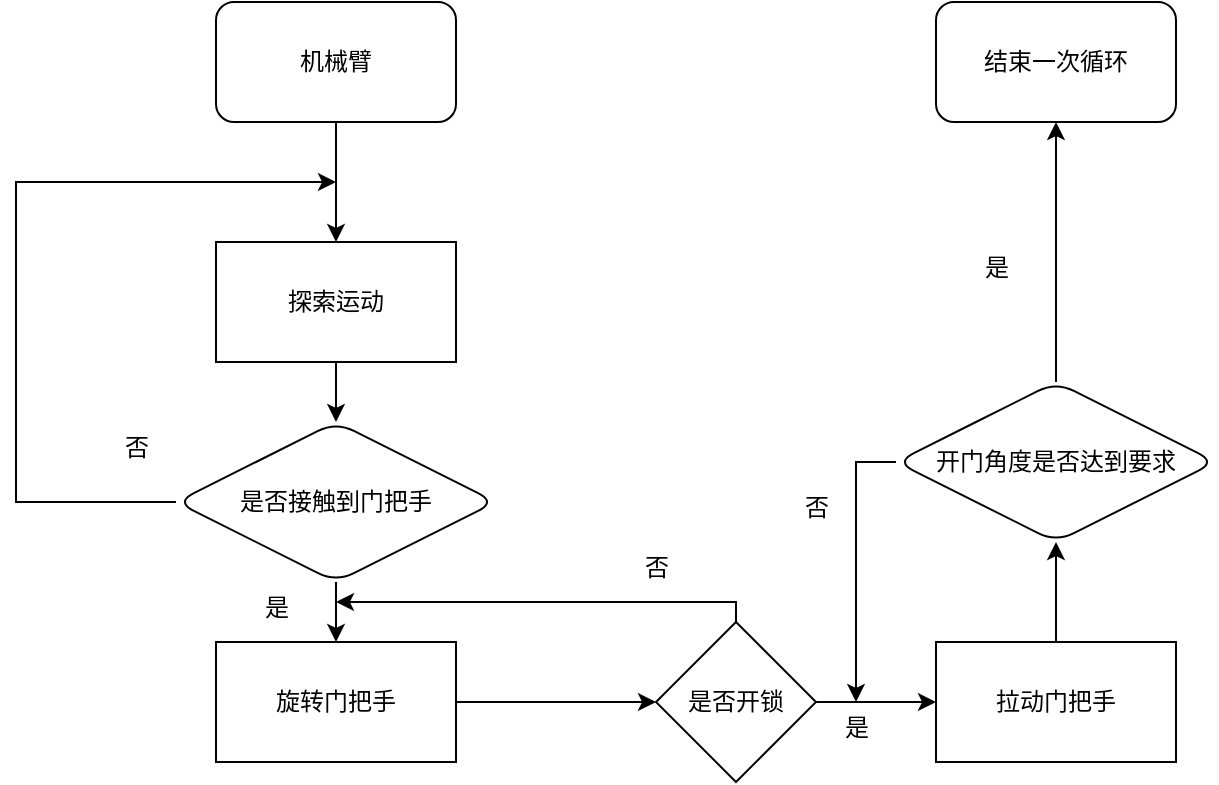 <mxfile version="21.2.3" type="github">
  <diagram name="第 1 页" id="FzipwMltVwUrORJ1u5Cr">
    <mxGraphModel dx="794" dy="508" grid="1" gridSize="10" guides="1" tooltips="1" connect="1" arrows="1" fold="1" page="1" pageScale="1" pageWidth="827" pageHeight="1169" math="0" shadow="0">
      <root>
        <mxCell id="0" />
        <mxCell id="1" parent="0" />
        <mxCell id="05DkX0E72e1qJp_WBwRm-12" value="" style="edgeStyle=orthogonalEdgeStyle;rounded=0;orthogonalLoop=1;jettySize=auto;html=1;" edge="1" parent="1" source="05DkX0E72e1qJp_WBwRm-1" target="05DkX0E72e1qJp_WBwRm-11">
          <mxGeometry relative="1" as="geometry" />
        </mxCell>
        <mxCell id="05DkX0E72e1qJp_WBwRm-1" value="机械臂" style="rounded=1;whiteSpace=wrap;html=1;" vertex="1" parent="1">
          <mxGeometry x="300" y="100" width="120" height="60" as="geometry" />
        </mxCell>
        <mxCell id="05DkX0E72e1qJp_WBwRm-15" style="edgeStyle=orthogonalEdgeStyle;rounded=0;orthogonalLoop=1;jettySize=auto;html=1;exitX=0;exitY=0.5;exitDx=0;exitDy=0;" edge="1" parent="1" source="05DkX0E72e1qJp_WBwRm-8">
          <mxGeometry relative="1" as="geometry">
            <mxPoint x="360" y="190" as="targetPoint" />
            <Array as="points">
              <mxPoint x="200" y="350" />
              <mxPoint x="200" y="190" />
            </Array>
          </mxGeometry>
        </mxCell>
        <mxCell id="05DkX0E72e1qJp_WBwRm-18" value="" style="edgeStyle=orthogonalEdgeStyle;rounded=0;orthogonalLoop=1;jettySize=auto;html=1;" edge="1" parent="1" source="05DkX0E72e1qJp_WBwRm-8" target="05DkX0E72e1qJp_WBwRm-17">
          <mxGeometry relative="1" as="geometry" />
        </mxCell>
        <mxCell id="05DkX0E72e1qJp_WBwRm-8" value="是否接触到门把手" style="rhombus;whiteSpace=wrap;html=1;rounded=1;" vertex="1" parent="1">
          <mxGeometry x="280" y="310" width="160" height="80" as="geometry" />
        </mxCell>
        <mxCell id="05DkX0E72e1qJp_WBwRm-13" value="" style="edgeStyle=orthogonalEdgeStyle;rounded=0;orthogonalLoop=1;jettySize=auto;html=1;" edge="1" parent="1" source="05DkX0E72e1qJp_WBwRm-11" target="05DkX0E72e1qJp_WBwRm-8">
          <mxGeometry relative="1" as="geometry" />
        </mxCell>
        <mxCell id="05DkX0E72e1qJp_WBwRm-11" value="探索运动" style="rounded=0;whiteSpace=wrap;html=1;" vertex="1" parent="1">
          <mxGeometry x="300" y="220" width="120" height="60" as="geometry" />
        </mxCell>
        <mxCell id="05DkX0E72e1qJp_WBwRm-16" value="否" style="text;html=1;align=center;verticalAlign=middle;resizable=0;points=[];autosize=1;strokeColor=none;fillColor=none;" vertex="1" parent="1">
          <mxGeometry x="240" y="308" width="40" height="30" as="geometry" />
        </mxCell>
        <mxCell id="05DkX0E72e1qJp_WBwRm-20" value="" style="edgeStyle=orthogonalEdgeStyle;rounded=0;orthogonalLoop=1;jettySize=auto;html=1;" edge="1" parent="1" source="05DkX0E72e1qJp_WBwRm-17" target="05DkX0E72e1qJp_WBwRm-19">
          <mxGeometry relative="1" as="geometry" />
        </mxCell>
        <mxCell id="05DkX0E72e1qJp_WBwRm-17" value="旋转门把手" style="rounded=0;whiteSpace=wrap;html=1;" vertex="1" parent="1">
          <mxGeometry x="300" y="420" width="120" height="60" as="geometry" />
        </mxCell>
        <mxCell id="05DkX0E72e1qJp_WBwRm-22" style="edgeStyle=orthogonalEdgeStyle;rounded=0;orthogonalLoop=1;jettySize=auto;html=1;exitX=0.5;exitY=0;exitDx=0;exitDy=0;" edge="1" parent="1" source="05DkX0E72e1qJp_WBwRm-19">
          <mxGeometry relative="1" as="geometry">
            <mxPoint x="360" y="400" as="targetPoint" />
            <Array as="points">
              <mxPoint x="560" y="400" />
              <mxPoint x="460" y="400" />
            </Array>
          </mxGeometry>
        </mxCell>
        <mxCell id="05DkX0E72e1qJp_WBwRm-25" value="" style="edgeStyle=orthogonalEdgeStyle;rounded=0;orthogonalLoop=1;jettySize=auto;html=1;" edge="1" parent="1" source="05DkX0E72e1qJp_WBwRm-19" target="05DkX0E72e1qJp_WBwRm-24">
          <mxGeometry relative="1" as="geometry" />
        </mxCell>
        <mxCell id="05DkX0E72e1qJp_WBwRm-19" value="是否开锁" style="rhombus;whiteSpace=wrap;html=1;rounded=0;" vertex="1" parent="1">
          <mxGeometry x="520" y="410" width="80" height="80" as="geometry" />
        </mxCell>
        <mxCell id="05DkX0E72e1qJp_WBwRm-23" value="否" style="text;html=1;align=center;verticalAlign=middle;resizable=0;points=[];autosize=1;strokeColor=none;fillColor=none;" vertex="1" parent="1">
          <mxGeometry x="500" y="368" width="40" height="30" as="geometry" />
        </mxCell>
        <mxCell id="05DkX0E72e1qJp_WBwRm-27" value="" style="edgeStyle=orthogonalEdgeStyle;rounded=0;orthogonalLoop=1;jettySize=auto;html=1;" edge="1" parent="1" source="05DkX0E72e1qJp_WBwRm-24" target="05DkX0E72e1qJp_WBwRm-26">
          <mxGeometry relative="1" as="geometry" />
        </mxCell>
        <mxCell id="05DkX0E72e1qJp_WBwRm-24" value="拉动门把手" style="whiteSpace=wrap;html=1;rounded=0;" vertex="1" parent="1">
          <mxGeometry x="660" y="420" width="120" height="60" as="geometry" />
        </mxCell>
        <mxCell id="05DkX0E72e1qJp_WBwRm-30" style="edgeStyle=orthogonalEdgeStyle;rounded=0;orthogonalLoop=1;jettySize=auto;html=1;exitX=0;exitY=0.5;exitDx=0;exitDy=0;" edge="1" parent="1" source="05DkX0E72e1qJp_WBwRm-26">
          <mxGeometry relative="1" as="geometry">
            <mxPoint x="620" y="450" as="targetPoint" />
          </mxGeometry>
        </mxCell>
        <mxCell id="05DkX0E72e1qJp_WBwRm-33" style="edgeStyle=orthogonalEdgeStyle;rounded=0;orthogonalLoop=1;jettySize=auto;html=1;exitX=0.5;exitY=0;exitDx=0;exitDy=0;" edge="1" parent="1" source="05DkX0E72e1qJp_WBwRm-26" target="05DkX0E72e1qJp_WBwRm-34">
          <mxGeometry relative="1" as="geometry">
            <mxPoint x="720" y="180" as="targetPoint" />
          </mxGeometry>
        </mxCell>
        <mxCell id="05DkX0E72e1qJp_WBwRm-26" value="开门角度是否达到要求" style="rhombus;whiteSpace=wrap;html=1;rounded=1;" vertex="1" parent="1">
          <mxGeometry x="640" y="290" width="160" height="80" as="geometry" />
        </mxCell>
        <mxCell id="05DkX0E72e1qJp_WBwRm-32" value="否" style="text;html=1;align=center;verticalAlign=middle;resizable=0;points=[];autosize=1;strokeColor=none;fillColor=none;" vertex="1" parent="1">
          <mxGeometry x="580" y="338" width="40" height="30" as="geometry" />
        </mxCell>
        <mxCell id="05DkX0E72e1qJp_WBwRm-34" value="结束一次循环" style="rounded=1;whiteSpace=wrap;html=1;" vertex="1" parent="1">
          <mxGeometry x="660" y="100" width="120" height="60" as="geometry" />
        </mxCell>
        <mxCell id="05DkX0E72e1qJp_WBwRm-35" value="是" style="text;html=1;align=center;verticalAlign=middle;resizable=0;points=[];autosize=1;strokeColor=none;fillColor=none;" vertex="1" parent="1">
          <mxGeometry x="670" y="218" width="40" height="30" as="geometry" />
        </mxCell>
        <mxCell id="05DkX0E72e1qJp_WBwRm-36" value="是" style="text;html=1;align=center;verticalAlign=middle;resizable=0;points=[];autosize=1;strokeColor=none;fillColor=none;" vertex="1" parent="1">
          <mxGeometry x="600" y="448" width="40" height="30" as="geometry" />
        </mxCell>
        <mxCell id="05DkX0E72e1qJp_WBwRm-37" value="是" style="text;html=1;align=center;verticalAlign=middle;resizable=0;points=[];autosize=1;strokeColor=none;fillColor=none;" vertex="1" parent="1">
          <mxGeometry x="310" y="388" width="40" height="30" as="geometry" />
        </mxCell>
      </root>
    </mxGraphModel>
  </diagram>
</mxfile>
